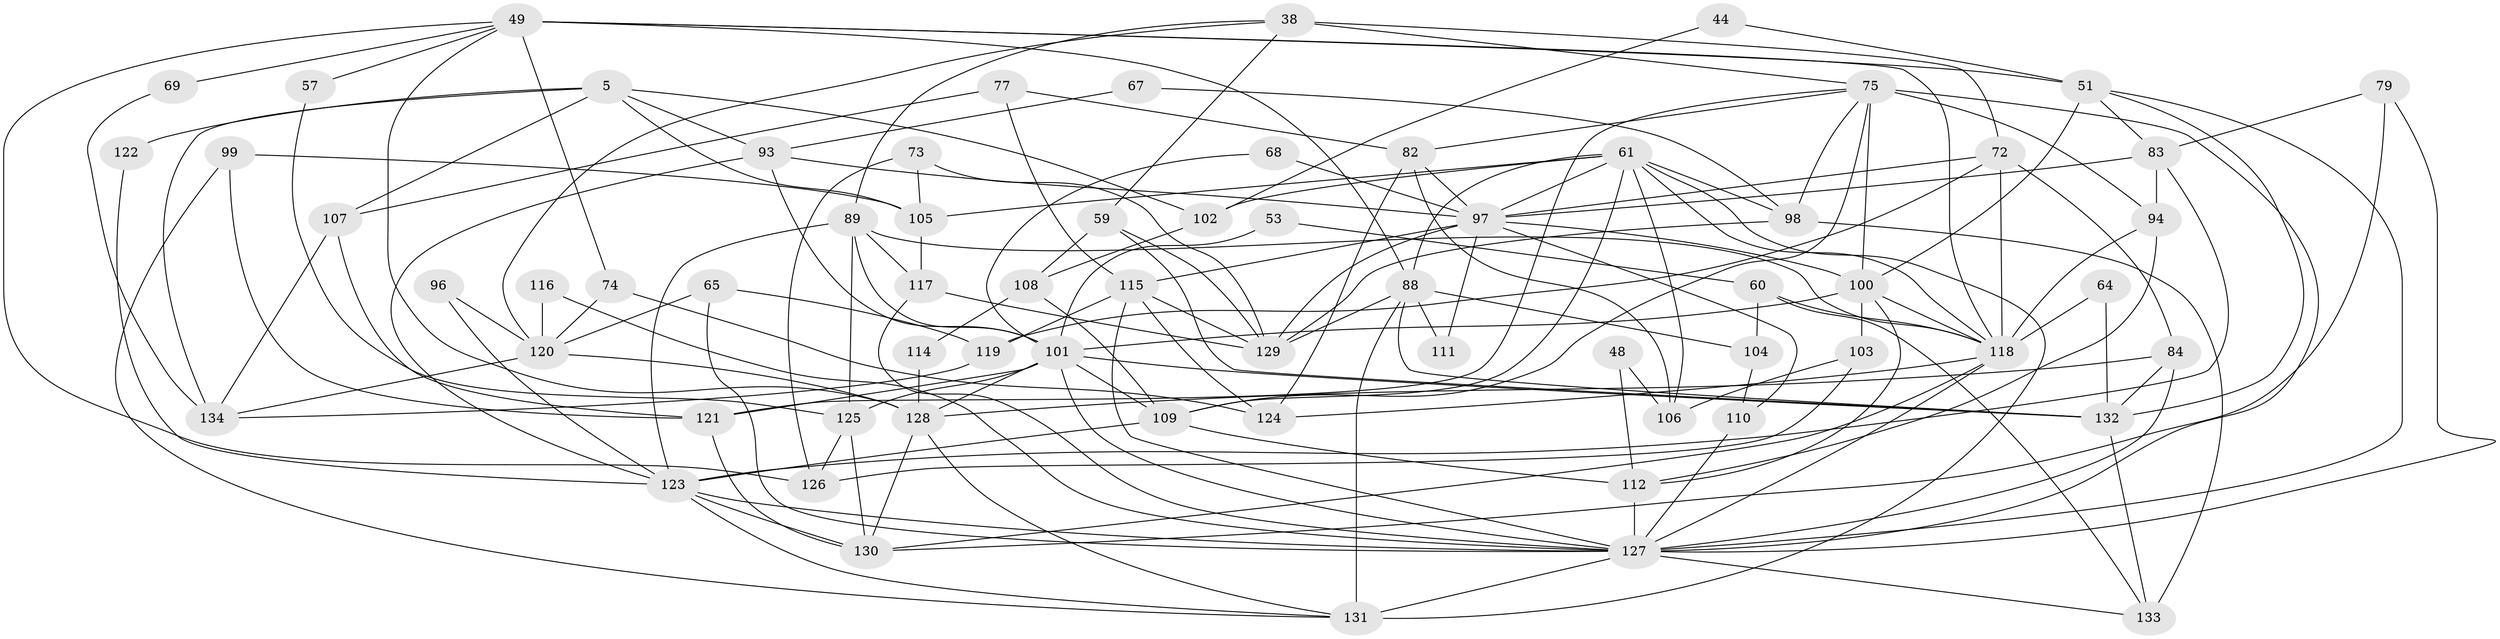 // original degree distribution, {5: 0.14925373134328357, 4: 0.2835820895522388, 3: 0.23880597014925373, 2: 0.17164179104477612, 6: 0.08955223880597014, 7: 0.03731343283582089, 9: 0.022388059701492536, 8: 0.007462686567164179}
// Generated by graph-tools (version 1.1) at 2025/54/03/04/25 21:54:30]
// undirected, 67 vertices, 163 edges
graph export_dot {
graph [start="1"]
  node [color=gray90,style=filled];
  5 [super="+4"];
  38 [super="+19"];
  44;
  48;
  49 [super="+30"];
  51 [super="+50"];
  53;
  57;
  59;
  60;
  61 [super="+27+39"];
  64;
  65;
  67;
  68;
  69;
  72 [super="+2"];
  73 [super="+52"];
  74;
  75 [super="+47+46+71"];
  77;
  79;
  82;
  83;
  84;
  88 [super="+56"];
  89 [super="+24+36+20"];
  93 [super="+76"];
  94 [super="+34"];
  96;
  97 [super="+10+85"];
  98 [super="+1"];
  99;
  100 [super="+70"];
  101 [super="+58"];
  102;
  103;
  104;
  105;
  106;
  107;
  108;
  109;
  110;
  111;
  112 [super="+40"];
  114;
  115 [super="+21+81"];
  116;
  117 [super="+12"];
  118 [super="+54+28+80"];
  119 [super="+8"];
  120 [super="+95"];
  121 [super="+23+86"];
  122;
  123 [super="+26+92+62"];
  124;
  125 [super="+78"];
  126 [super="+55"];
  127 [super="+42+11+31+66"];
  128 [super="+37+90"];
  129;
  130 [super="+113+35"];
  131 [super="+13"];
  132 [super="+87"];
  133;
  134 [super="+91"];
  5 -- 105 [weight=2];
  5 -- 93 [weight=2];
  5 -- 102;
  5 -- 134;
  5 -- 122;
  5 -- 107;
  38 -- 59;
  38 -- 72;
  38 -- 120;
  38 -- 89;
  38 -- 75;
  44 -- 102;
  44 -- 51;
  48 -- 106;
  48 -- 112;
  49 -- 51 [weight=2];
  49 -- 69;
  49 -- 74;
  49 -- 126;
  49 -- 128 [weight=2];
  49 -- 88 [weight=2];
  49 -- 57;
  49 -- 118;
  51 -- 100;
  51 -- 83;
  51 -- 127;
  51 -- 132;
  53 -- 101;
  53 -- 60;
  57 -- 125;
  59 -- 132;
  59 -- 108;
  59 -- 129;
  60 -- 133;
  60 -- 104;
  60 -- 118 [weight=2];
  61 -- 88 [weight=2];
  61 -- 106 [weight=3];
  61 -- 118 [weight=2];
  61 -- 109;
  61 -- 131;
  61 -- 97 [weight=2];
  61 -- 98;
  61 -- 102;
  61 -- 105;
  64 -- 132;
  64 -- 118;
  65 -- 120 [weight=2];
  65 -- 119;
  65 -- 127;
  67 -- 93;
  67 -- 98;
  68 -- 97;
  68 -- 101;
  69 -- 134;
  72 -- 97;
  72 -- 84;
  72 -- 119;
  72 -- 118;
  73 -- 126;
  73 -- 105;
  73 -- 129;
  74 -- 124;
  74 -- 120;
  75 -- 100;
  75 -- 121;
  75 -- 82;
  75 -- 127 [weight=2];
  75 -- 98;
  75 -- 109;
  75 -- 94 [weight=2];
  77 -- 82;
  77 -- 115 [weight=2];
  77 -- 107;
  79 -- 83;
  79 -- 130;
  79 -- 127;
  82 -- 124;
  82 -- 106;
  82 -- 97;
  83 -- 94;
  83 -- 97;
  83 -- 123;
  84 -- 128;
  84 -- 127;
  84 -- 132;
  88 -- 132;
  88 -- 129;
  88 -- 131 [weight=2];
  88 -- 104;
  88 -- 111;
  89 -- 117;
  89 -- 123 [weight=2];
  89 -- 101;
  89 -- 118 [weight=2];
  89 -- 125;
  93 -- 97 [weight=2];
  93 -- 101;
  93 -- 123;
  94 -- 112;
  94 -- 118;
  96 -- 120;
  96 -- 123 [weight=2];
  97 -- 110;
  97 -- 115;
  97 -- 129;
  97 -- 111;
  97 -- 100;
  98 -- 129 [weight=2];
  98 -- 133;
  99 -- 131;
  99 -- 105;
  99 -- 121;
  100 -- 118;
  100 -- 101 [weight=2];
  100 -- 112;
  100 -- 103;
  101 -- 109;
  101 -- 125 [weight=2];
  101 -- 127 [weight=2];
  101 -- 121;
  101 -- 128;
  101 -- 132 [weight=2];
  102 -- 108;
  103 -- 106;
  103 -- 126;
  104 -- 110;
  105 -- 117;
  107 -- 121;
  107 -- 134;
  108 -- 109;
  108 -- 114;
  109 -- 112;
  109 -- 123 [weight=2];
  110 -- 127;
  112 -- 127;
  114 -- 128;
  115 -- 119;
  115 -- 127 [weight=2];
  115 -- 129;
  115 -- 124;
  116 -- 127;
  116 -- 120 [weight=2];
  117 -- 129;
  117 -- 127;
  118 -- 130 [weight=2];
  118 -- 127 [weight=2];
  118 -- 124;
  119 -- 134;
  120 -- 128;
  120 -- 134;
  121 -- 130 [weight=2];
  122 -- 123;
  123 -- 130 [weight=3];
  123 -- 131;
  123 -- 127;
  125 -- 130;
  125 -- 126 [weight=2];
  127 -- 131;
  127 -- 133;
  128 -- 130 [weight=2];
  128 -- 131;
  132 -- 133;
}
